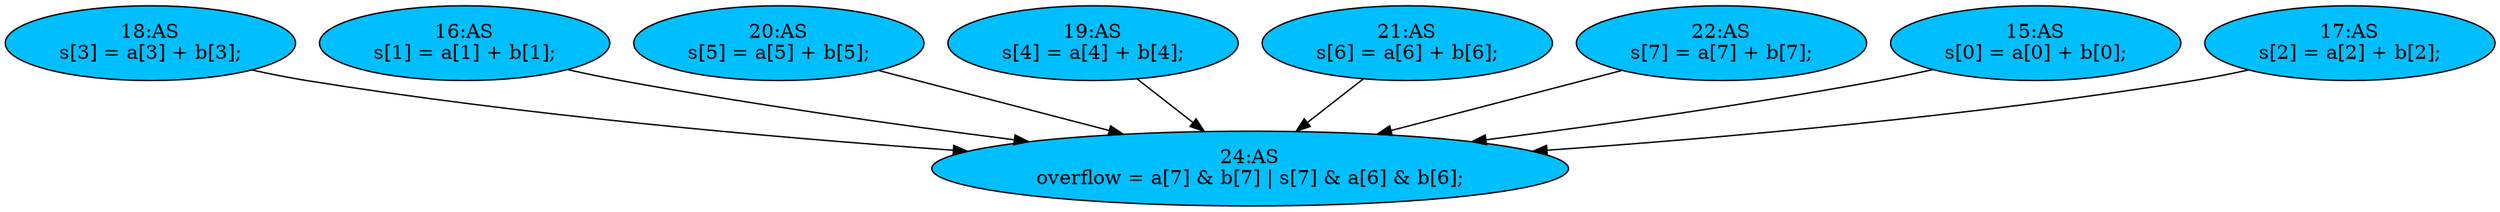 strict digraph "compose( ,  )" {
	node [label="\N"];
	"18:AS"	[ast="<pyverilog.vparser.ast.Assign object at 0x7f2788867590>",
		def_var="['s']",
		fillcolor=deepskyblue,
		label="18:AS
s[3] = a[3] + b[3];",
		statements="[]",
		style=filled,
		typ=Assign,
		use_var="['a', 'b']"];
	"24:AS"	[ast="<pyverilog.vparser.ast.Assign object at 0x7f2787d7a110>",
		def_var="['overflow']",
		fillcolor=deepskyblue,
		label="24:AS
overflow = a[7] & b[7] | s[7] & a[6] & b[6];",
		statements="[]",
		style=filled,
		typ=Assign,
		use_var="['a', 'b', 's', 'a', 'b']"];
	"18:AS" -> "24:AS";
	"16:AS"	[ast="<pyverilog.vparser.ast.Assign object at 0x7f27885ce510>",
		def_var="['s']",
		fillcolor=deepskyblue,
		label="16:AS
s[1] = a[1] + b[1];",
		statements="[]",
		style=filled,
		typ=Assign,
		use_var="['a', 'b']"];
	"16:AS" -> "24:AS";
	"20:AS"	[ast="<pyverilog.vparser.ast.Assign object at 0x7f27884d88d0>",
		def_var="['s']",
		fillcolor=deepskyblue,
		label="20:AS
s[5] = a[5] + b[5];",
		statements="[]",
		style=filled,
		typ=Assign,
		use_var="['a', 'b']"];
	"20:AS" -> "24:AS";
	"19:AS"	[ast="<pyverilog.vparser.ast.Assign object at 0x7f27888eae90>",
		def_var="['s']",
		fillcolor=deepskyblue,
		label="19:AS
s[4] = a[4] + b[4];",
		statements="[]",
		style=filled,
		typ=Assign,
		use_var="['a', 'b']"];
	"19:AS" -> "24:AS";
	"21:AS"	[ast="<pyverilog.vparser.ast.Assign object at 0x7f27884d8a50>",
		def_var="['s']",
		fillcolor=deepskyblue,
		label="21:AS
s[6] = a[6] + b[6];",
		statements="[]",
		style=filled,
		typ=Assign,
		use_var="['a', 'b']"];
	"21:AS" -> "24:AS";
	"22:AS"	[ast="<pyverilog.vparser.ast.Assign object at 0x7f27884d8bd0>",
		def_var="['s']",
		fillcolor=deepskyblue,
		label="22:AS
s[7] = a[7] + b[7];",
		statements="[]",
		style=filled,
		typ=Assign,
		use_var="['a', 'b']"];
	"22:AS" -> "24:AS";
	"15:AS"	[ast="<pyverilog.vparser.ast.Assign object at 0x7f27888647d0>",
		def_var="['s']",
		fillcolor=deepskyblue,
		label="15:AS
s[0] = a[0] + b[0];",
		statements="[]",
		style=filled,
		typ=Assign,
		use_var="['a', 'b']"];
	"15:AS" -> "24:AS";
	"17:AS"	[ast="<pyverilog.vparser.ast.Assign object at 0x7f2788867690>",
		def_var="['s']",
		fillcolor=deepskyblue,
		label="17:AS
s[2] = a[2] + b[2];",
		statements="[]",
		style=filled,
		typ=Assign,
		use_var="['a', 'b']"];
	"17:AS" -> "24:AS";
}
